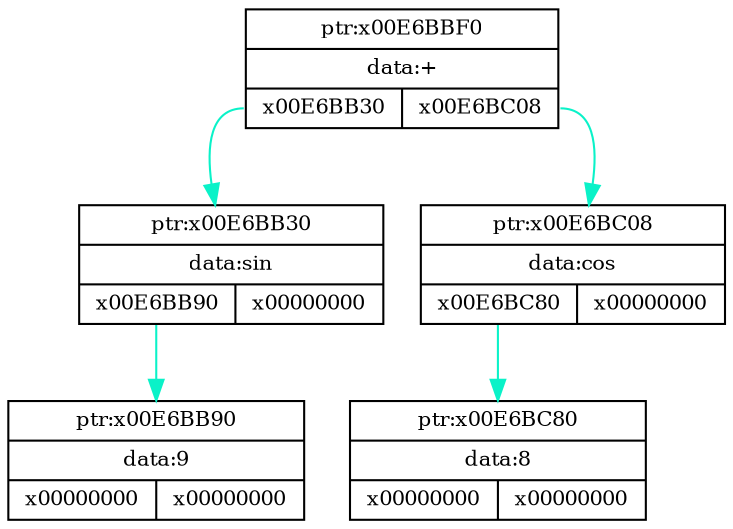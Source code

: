 digraph TREE
{	rankdir = TB
	node[color = "black", fontsize = 10];
	edge[color = "#0AF2C8", fontcolor = "white", fontsize = 5];
	x00E6BBF0 [shape = record, label = "{ ptr:x00E6BBF0 | data:+ | { <left0>x00E6BB30 | <right0>x00E6BC08 }}"];
	x00E6BB30 [shape = record, label = "{ ptr:x00E6BB30 | data:sin | { <left0>x00E6BB90 | <right0>x00000000 }}"];
	x00E6BB90 [shape = record, label = "{ ptr:x00E6BB90 | data:9 | { <left0>x00000000 | <right0>x00000000 }}"];
	x00E6BC08 [shape = record, label = "{ ptr:x00E6BC08 | data:cos | { <left0>x00E6BC80 | <right0>x00000000 }}"];
	x00E6BC80 [shape = record, label = "{ ptr:x00E6BC80 | data:8 | { <left0>x00000000 | <right0>x00000000 }}"];
	x00E6BBF0:<left0> -> x00E6BB30;
	x00E6BBF0:<right0> -> x00E6BC08;
	x00E6BB30:<left0> -> x00E6BB90;
	x00E6BC08:<left0> -> x00E6BC80;
	}